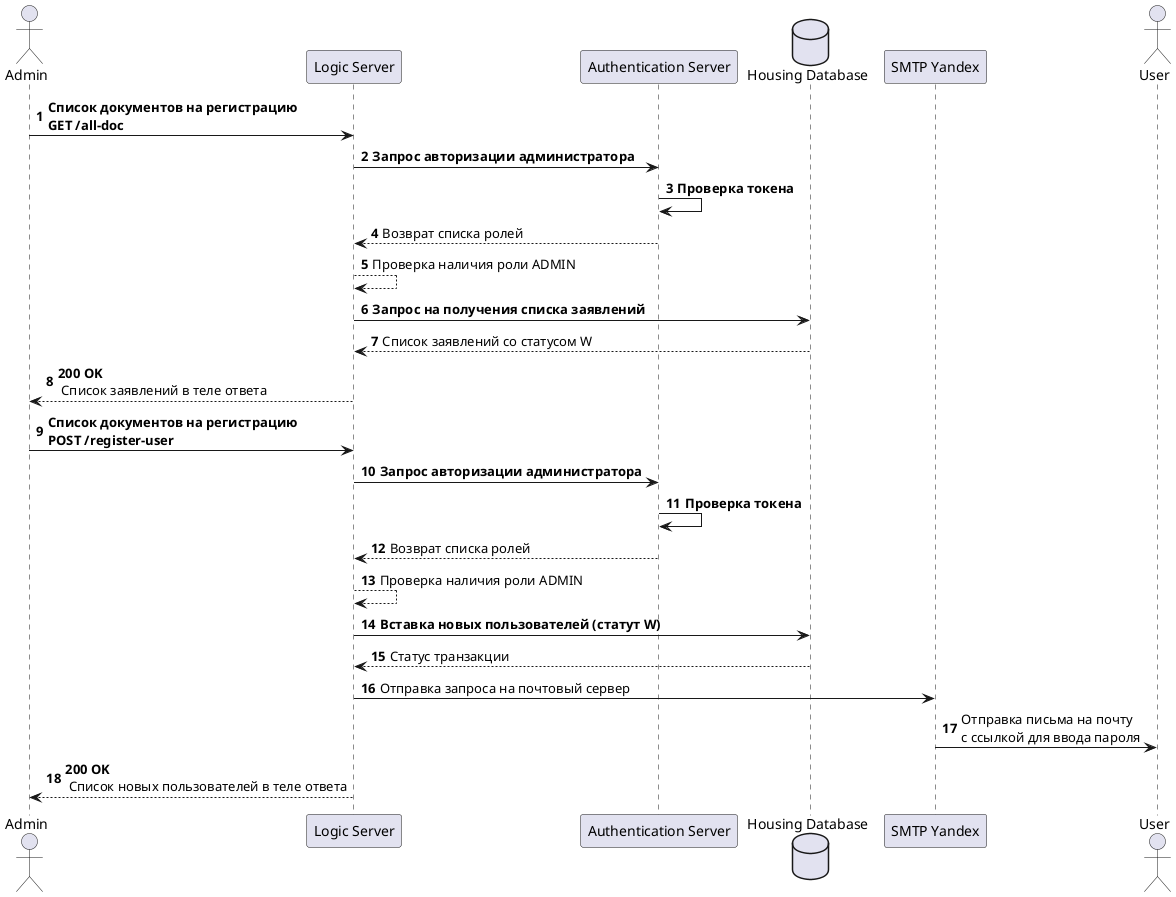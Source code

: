 @startuml
'https://plantuml.com/sequence-diagram

autonumber

actor Admin
    participant "Logic Server"
    participant "Authentication Server"
    database "Housing Database"
    Admin -> "Logic Server" :<b>Список документов на регистрацию\n<b>GET /all-doc
    "Logic Server" -> "Authentication Server" : <b>Запрос авторизации администратора
    "Authentication Server" -> "Authentication Server" : <b>Проверка токена
    "Authentication Server" --> "Logic Server" :Возврат списка ролей
    "Logic Server" --> "Logic Server" :Проверка наличия роли ADMIN
    "Logic Server" -> "Housing Database" :<b>Запрос на получения списка заявлений
    "Housing Database" --> "Logic Server" : Список заявлений со статусом W
    "Logic Server" --> Admin : <b>200 OK \n Список заявлений в теле ответа
    Admin -> "Logic Server" :<b>Список документов на регистрацию\n<b>POST /register-user
    "Logic Server" -> "Authentication Server" : <b>Запрос авторизации администратора
    "Authentication Server" -> "Authentication Server" : <b>Проверка токена
    "Authentication Server" --> "Logic Server" :Возврат списка ролей
    "Logic Server" --> "Logic Server" :Проверка наличия роли ADMIN
    "Logic Server" -> "Housing Database" :<b>Вставка новых пользователей (статут W)
    "Housing Database" --> "Logic Server" :Статус транзакции
    "Logic Server" -> "SMTP Yandex" :Отправка запроса на почтовый сервер
    actor User
    "SMTP Yandex" -> User: Отправка письма на почту\nс ссылкой для ввода пароля
    "Logic Server" --> Admin : <b>200 OK \n Список новых пользователей в теле ответа
@enduml